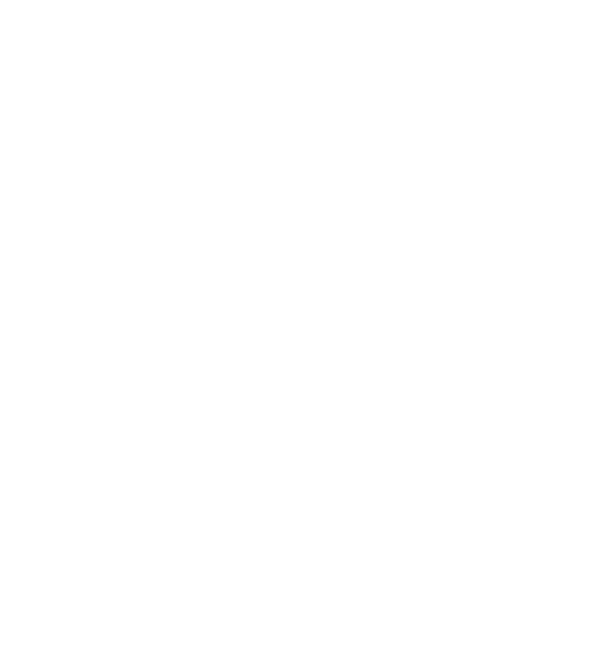digraph {
    bgcolor=transparent;
    color=white;
    fontcolor=white;
    edge [color=white, fontcolor=white, fontsize=10];
    node [color=white, fillcolor=transparent, fontcolor=white, shape=box, style=filled];

    subgraph cluster_nas {
        label="NAS";

        images -> xmp [label="on\nimport"];

        xmp -> digiKam [label="on\nstartup"];
        digiKam -> xmp [label="on\nshutdown"];

        digiKam [label="digiKam\ndatabase*"];
        xmp [label="XMP\nsidecars"];
    }

    subgraph cluster_pc {
        label="PC";

        xmp -> darktable [label="on\nstartup"];
        darktable -> xmp [label="on\nedit"];

        darktable [label="darktable\ndatabase"];
    }
}